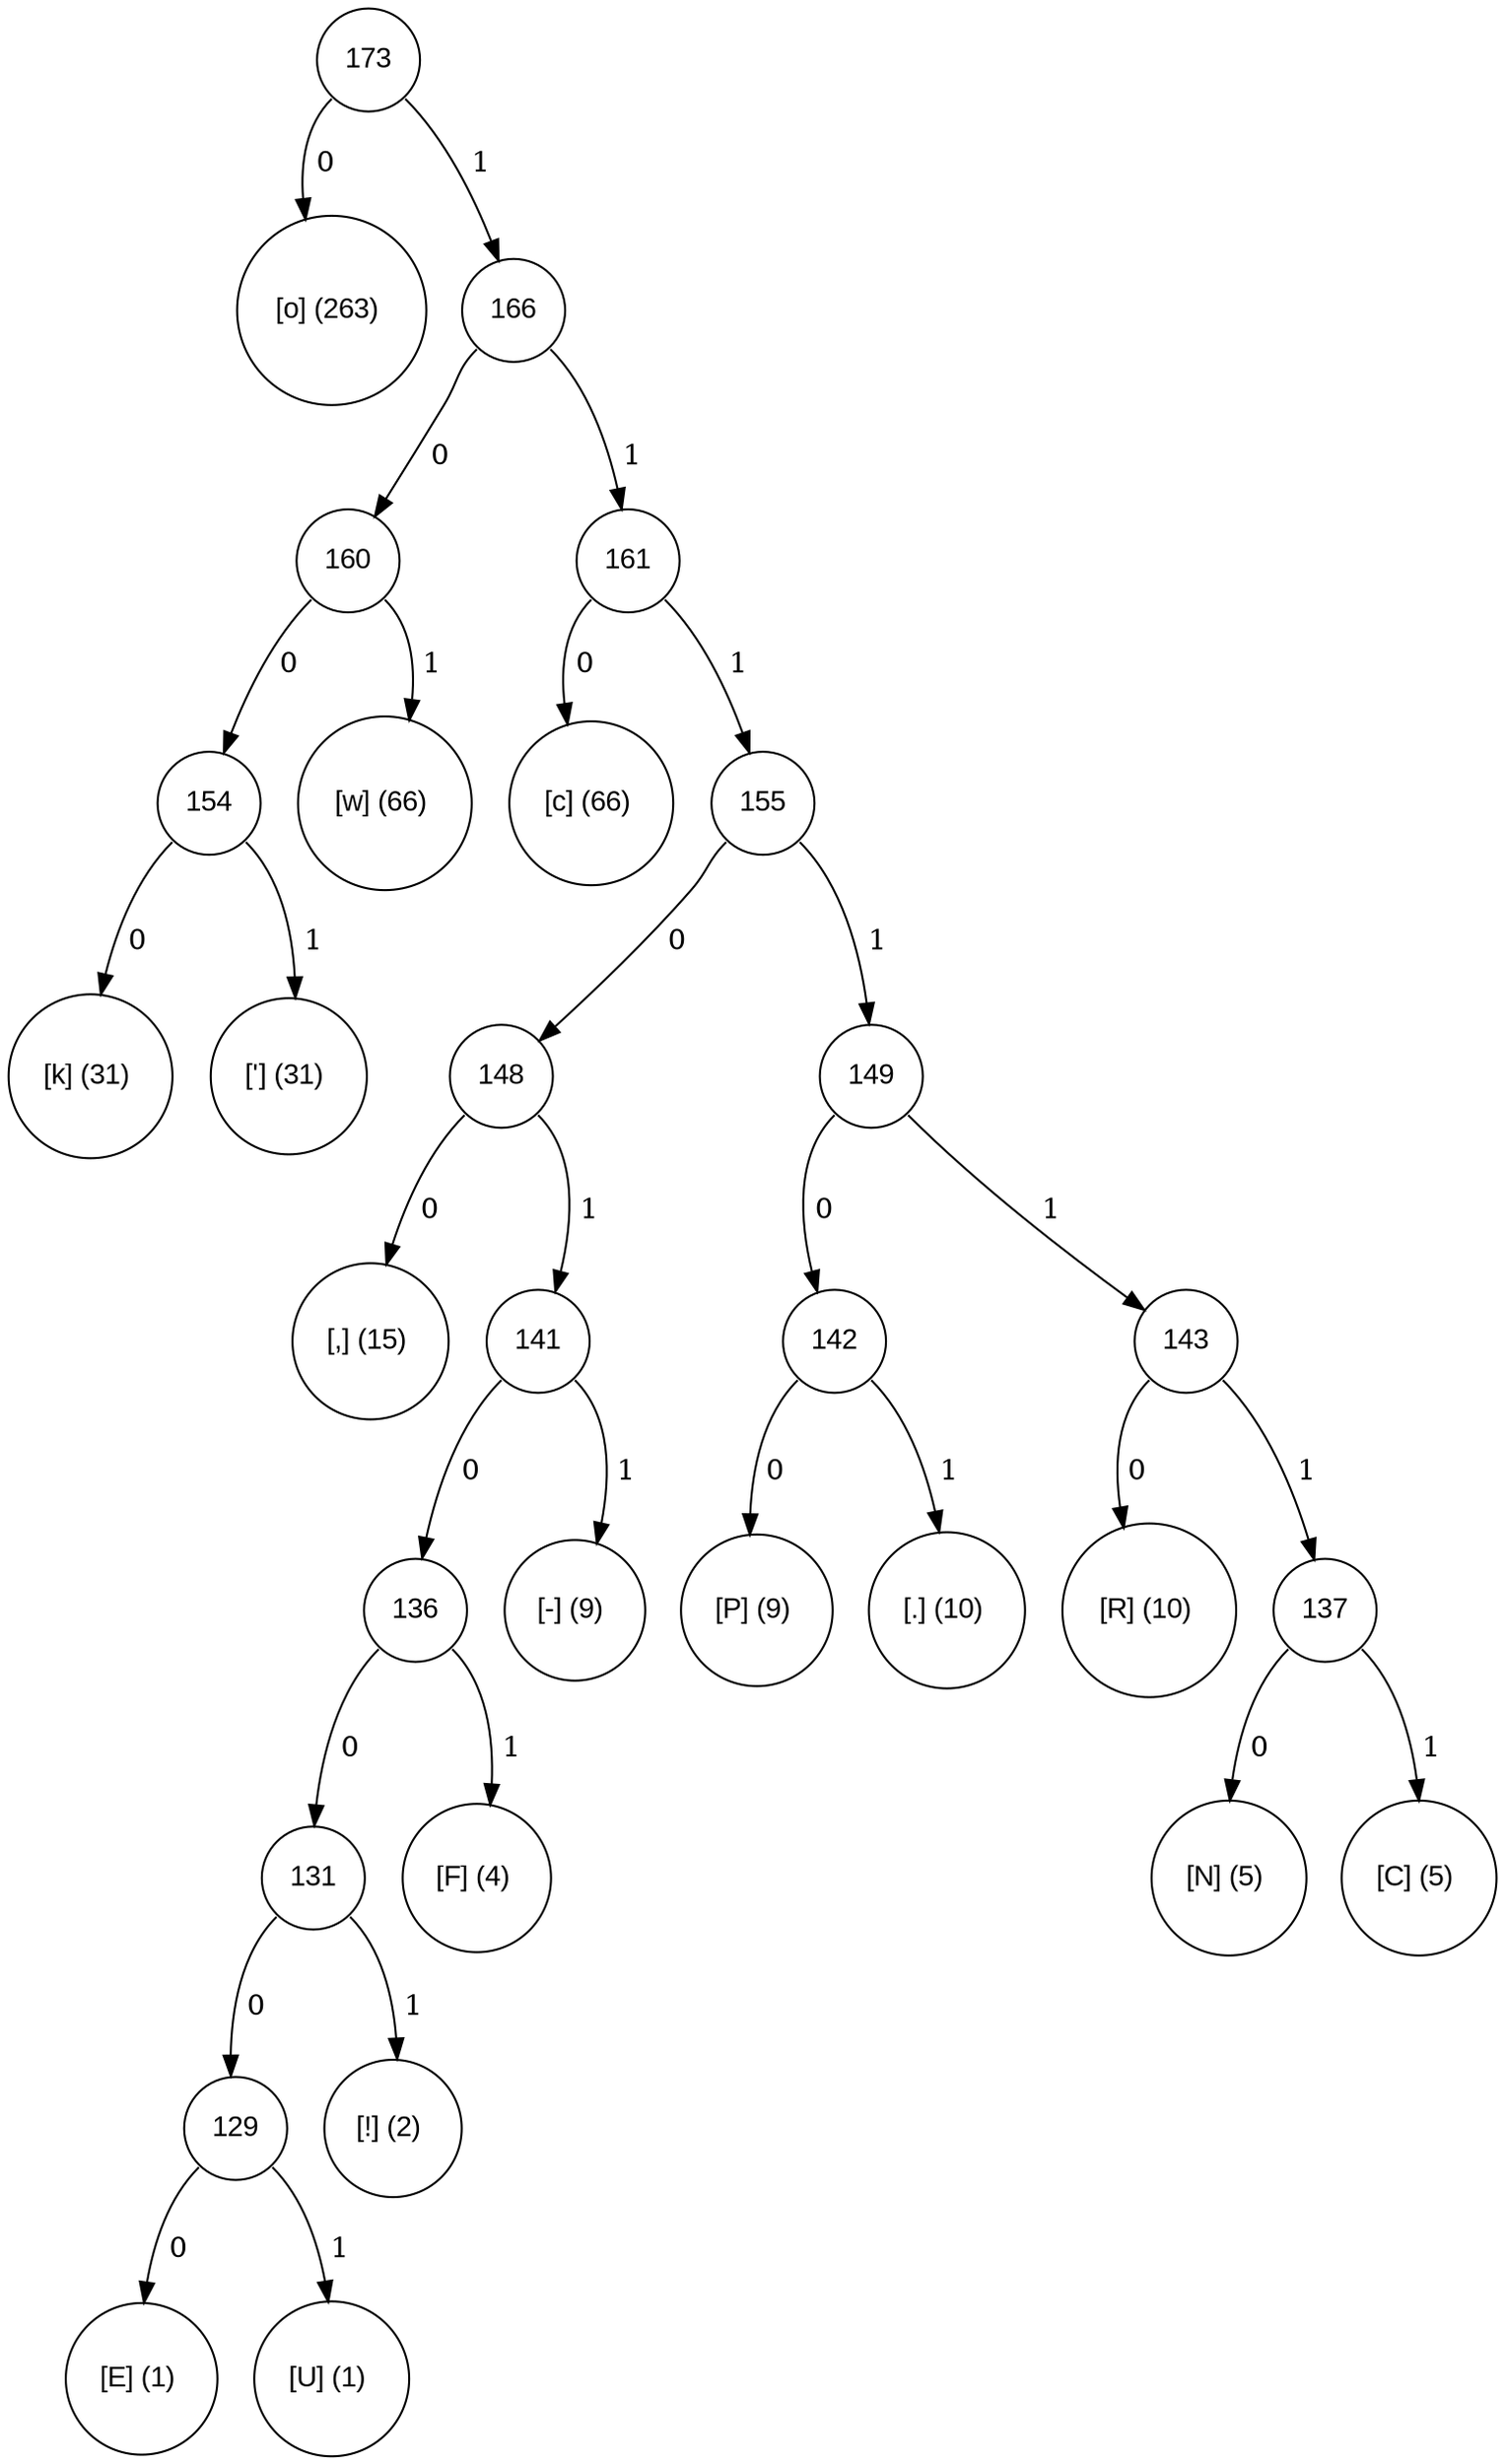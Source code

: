digraph tree {
	node [fontname="Arial", shape="circle", width=0.5]; 

173:sw -> 111 [label = " 0"]; 
111 [label = "[o] (263) "]; 
173:se -> 166 [label = " 1"]; 
166 [label = "166"]; 
166:sw -> 160 [label = " 0"]; 
160 [label = "160"]; 
160:se -> 119 [label = " 1"]; 
119 [label = "[w] (66) "]; 
160:sw -> 154 [label = " 0"]; 
154 [label = "154"]; 
154:se -> 39 [label = " 1"]; 
39 [label = "['] (31) "]; 
154:sw -> 107 [label = " 0"]; 
107 [label = "[k] (31) "]; 
166:se -> 161 [label = " 1"]; 
161 [label = "161"]; 
161:sw -> 99 [label = " 0"]; 
99 [label = "[c] (66) "]; 
161:se -> 155 [label = " 1"]; 
155 [label = "155"]; 
155:sw -> 148 [label = " 0"]; 
148 [label = "148"]; 
148:sw -> 44 [label = " 0"]; 
44 [label = "[,] (15) "]; 
148:se -> 141 [label = " 1"]; 
141 [label = "141"]; 
141:se -> 45 [label = " 1"]; 
45 [label = "[-] (9) "]; 
141:sw -> 136 [label = " 0"]; 
136 [label = "136"]; 
136:se -> 70 [label = " 1"]; 
70 [label = "[F] (4) "]; 
136:sw -> 131 [label = " 0"]; 
131 [label = "131"]; 
131:se -> 33 [label = " 1"]; 
33 [label = "[!] (2) "]; 
131:sw -> 129 [label = " 0"]; 
129 [label = "129"]; 
129:sw -> 69 [label = " 0"]; 
69 [label = "[E] (1) "]; 
129:se -> 85 [label = " 1"]; 
85 [label = "[U] (1) "]; 
155:se -> 149 [label = " 1"]; 
149 [label = "149"]; 
149:sw -> 142 [label = " 0"]; 
142 [label = "142"]; 
142:se -> 46 [label = " 1"]; 
46 [label = "[.] (10) "]; 
142:sw -> 80 [label = " 0"]; 
80 [label = "[P] (9) "]; 
149:se -> 143 [label = " 1"]; 
143 [label = "143"]; 
143:sw -> 82 [label = " 0"]; 
82 [label = "[R] (10) "]; 
143:se -> 137 [label = " 1"]; 
137 [label = "137"]; 
137:se -> 67 [label = " 1"]; 
67 [label = "[C] (5) "]; 
137:sw -> 78 [label = " 0"]; 
78 [label = "[N] (5) "]; 
}
